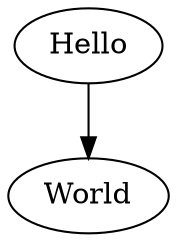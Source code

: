 digraph G {
  graph [bb="0,0,76.693,108"];
  node [label="\N"];
  Hello	 [height=0.5,
          pos="38.347,90",
          width=0.99297];
  World	 [height=0.5,
          pos="38.347,18",
          width=1.0652];
  Hello -> World	 [pos="e,38.347,36.413 38.347,71.831 38.347,64.131 38.347,54.974 38.347,46.417"];
}
